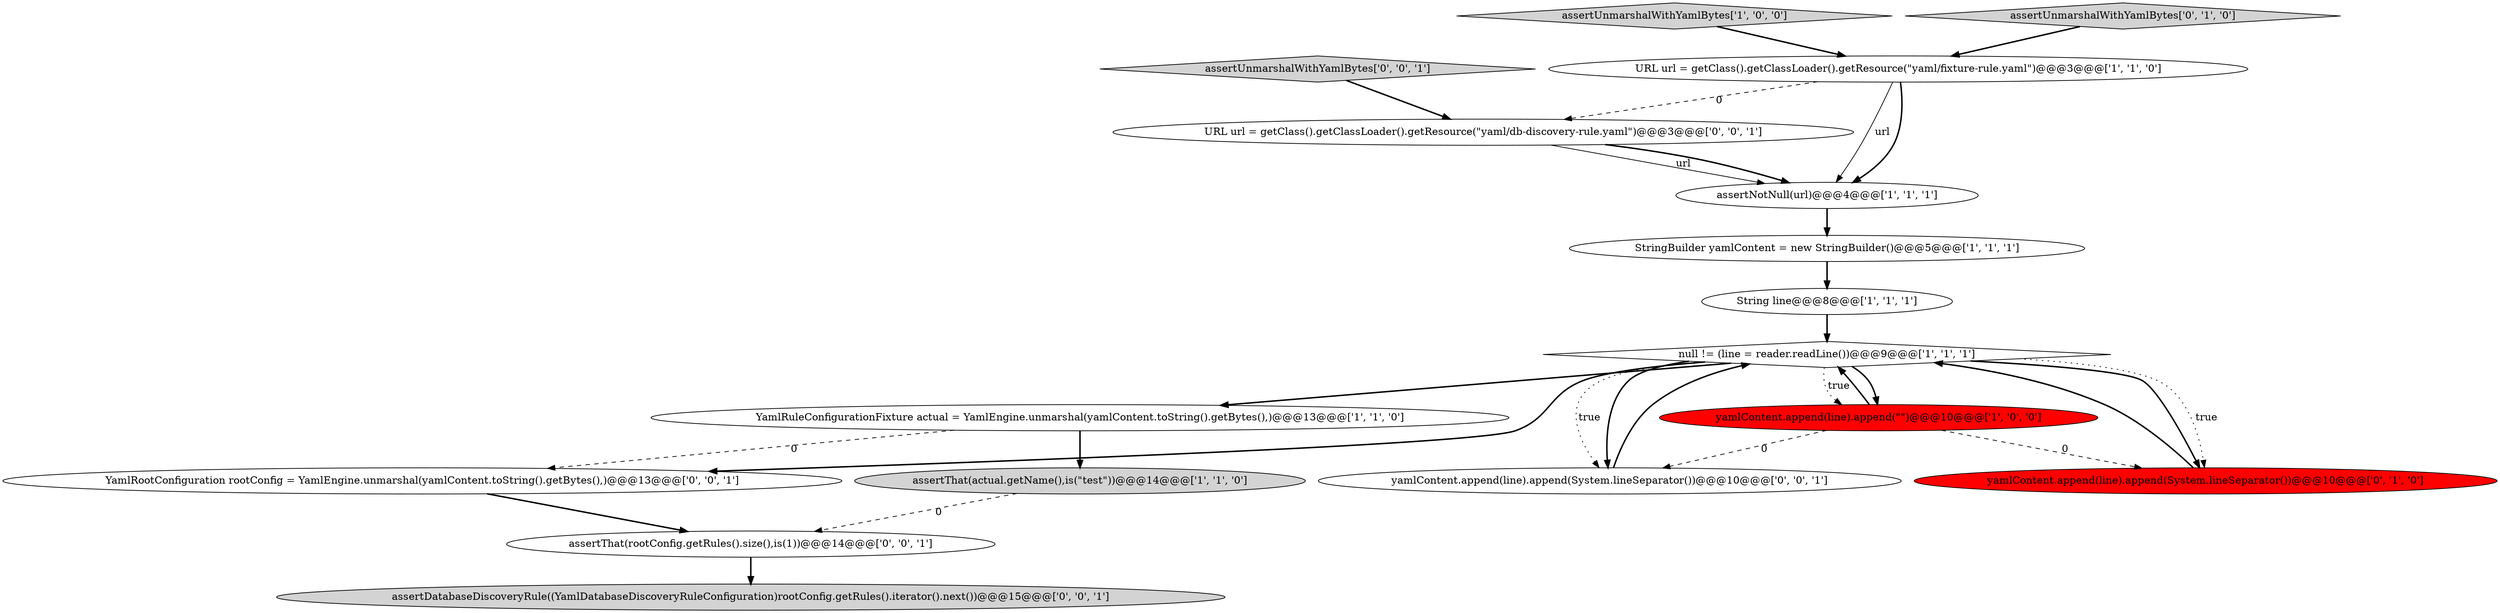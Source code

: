 digraph {
15 [style = filled, label = "assertDatabaseDiscoveryRule((YamlDatabaseDiscoveryRuleConfiguration)rootConfig.getRules().iterator().next())@@@15@@@['0', '0', '1']", fillcolor = lightgray, shape = ellipse image = "AAA0AAABBB3BBB"];
13 [style = filled, label = "assertUnmarshalWithYamlBytes['0', '0', '1']", fillcolor = lightgray, shape = diamond image = "AAA0AAABBB3BBB"];
14 [style = filled, label = "yamlContent.append(line).append(System.lineSeparator())@@@10@@@['0', '0', '1']", fillcolor = white, shape = ellipse image = "AAA0AAABBB3BBB"];
11 [style = filled, label = "assertThat(rootConfig.getRules().size(),is(1))@@@14@@@['0', '0', '1']", fillcolor = white, shape = ellipse image = "AAA0AAABBB3BBB"];
1 [style = filled, label = "assertUnmarshalWithYamlBytes['1', '0', '0']", fillcolor = lightgray, shape = diamond image = "AAA0AAABBB1BBB"];
0 [style = filled, label = "String line@@@8@@@['1', '1', '1']", fillcolor = white, shape = ellipse image = "AAA0AAABBB1BBB"];
2 [style = filled, label = "yamlContent.append(line).append(\"\")@@@10@@@['1', '0', '0']", fillcolor = red, shape = ellipse image = "AAA1AAABBB1BBB"];
9 [style = filled, label = "yamlContent.append(line).append(System.lineSeparator())@@@10@@@['0', '1', '0']", fillcolor = red, shape = ellipse image = "AAA1AAABBB2BBB"];
3 [style = filled, label = "StringBuilder yamlContent = new StringBuilder()@@@5@@@['1', '1', '1']", fillcolor = white, shape = ellipse image = "AAA0AAABBB1BBB"];
7 [style = filled, label = "YamlRuleConfigurationFixture actual = YamlEngine.unmarshal(yamlContent.toString().getBytes(),)@@@13@@@['1', '1', '0']", fillcolor = white, shape = ellipse image = "AAA0AAABBB1BBB"];
8 [style = filled, label = "URL url = getClass().getClassLoader().getResource(\"yaml/fixture-rule.yaml\")@@@3@@@['1', '1', '0']", fillcolor = white, shape = ellipse image = "AAA0AAABBB1BBB"];
5 [style = filled, label = "null != (line = reader.readLine())@@@9@@@['1', '1', '1']", fillcolor = white, shape = diamond image = "AAA0AAABBB1BBB"];
6 [style = filled, label = "assertThat(actual.getName(),is(\"test\"))@@@14@@@['1', '1', '0']", fillcolor = lightgray, shape = ellipse image = "AAA0AAABBB1BBB"];
16 [style = filled, label = "YamlRootConfiguration rootConfig = YamlEngine.unmarshal(yamlContent.toString().getBytes(),)@@@13@@@['0', '0', '1']", fillcolor = white, shape = ellipse image = "AAA0AAABBB3BBB"];
10 [style = filled, label = "assertUnmarshalWithYamlBytes['0', '1', '0']", fillcolor = lightgray, shape = diamond image = "AAA0AAABBB2BBB"];
12 [style = filled, label = "URL url = getClass().getClassLoader().getResource(\"yaml/db-discovery-rule.yaml\")@@@3@@@['0', '0', '1']", fillcolor = white, shape = ellipse image = "AAA0AAABBB3BBB"];
4 [style = filled, label = "assertNotNull(url)@@@4@@@['1', '1', '1']", fillcolor = white, shape = ellipse image = "AAA0AAABBB1BBB"];
4->3 [style = bold, label=""];
5->14 [style = dotted, label="true"];
12->4 [style = solid, label="url"];
1->8 [style = bold, label=""];
16->11 [style = bold, label=""];
5->9 [style = bold, label=""];
7->16 [style = dashed, label="0"];
6->11 [style = dashed, label="0"];
8->12 [style = dashed, label="0"];
5->14 [style = bold, label=""];
11->15 [style = bold, label=""];
3->0 [style = bold, label=""];
5->16 [style = bold, label=""];
5->2 [style = bold, label=""];
13->12 [style = bold, label=""];
2->14 [style = dashed, label="0"];
10->8 [style = bold, label=""];
12->4 [style = bold, label=""];
2->9 [style = dashed, label="0"];
7->6 [style = bold, label=""];
8->4 [style = solid, label="url"];
9->5 [style = bold, label=""];
5->9 [style = dotted, label="true"];
5->7 [style = bold, label=""];
8->4 [style = bold, label=""];
5->2 [style = dotted, label="true"];
0->5 [style = bold, label=""];
2->5 [style = bold, label=""];
14->5 [style = bold, label=""];
}

